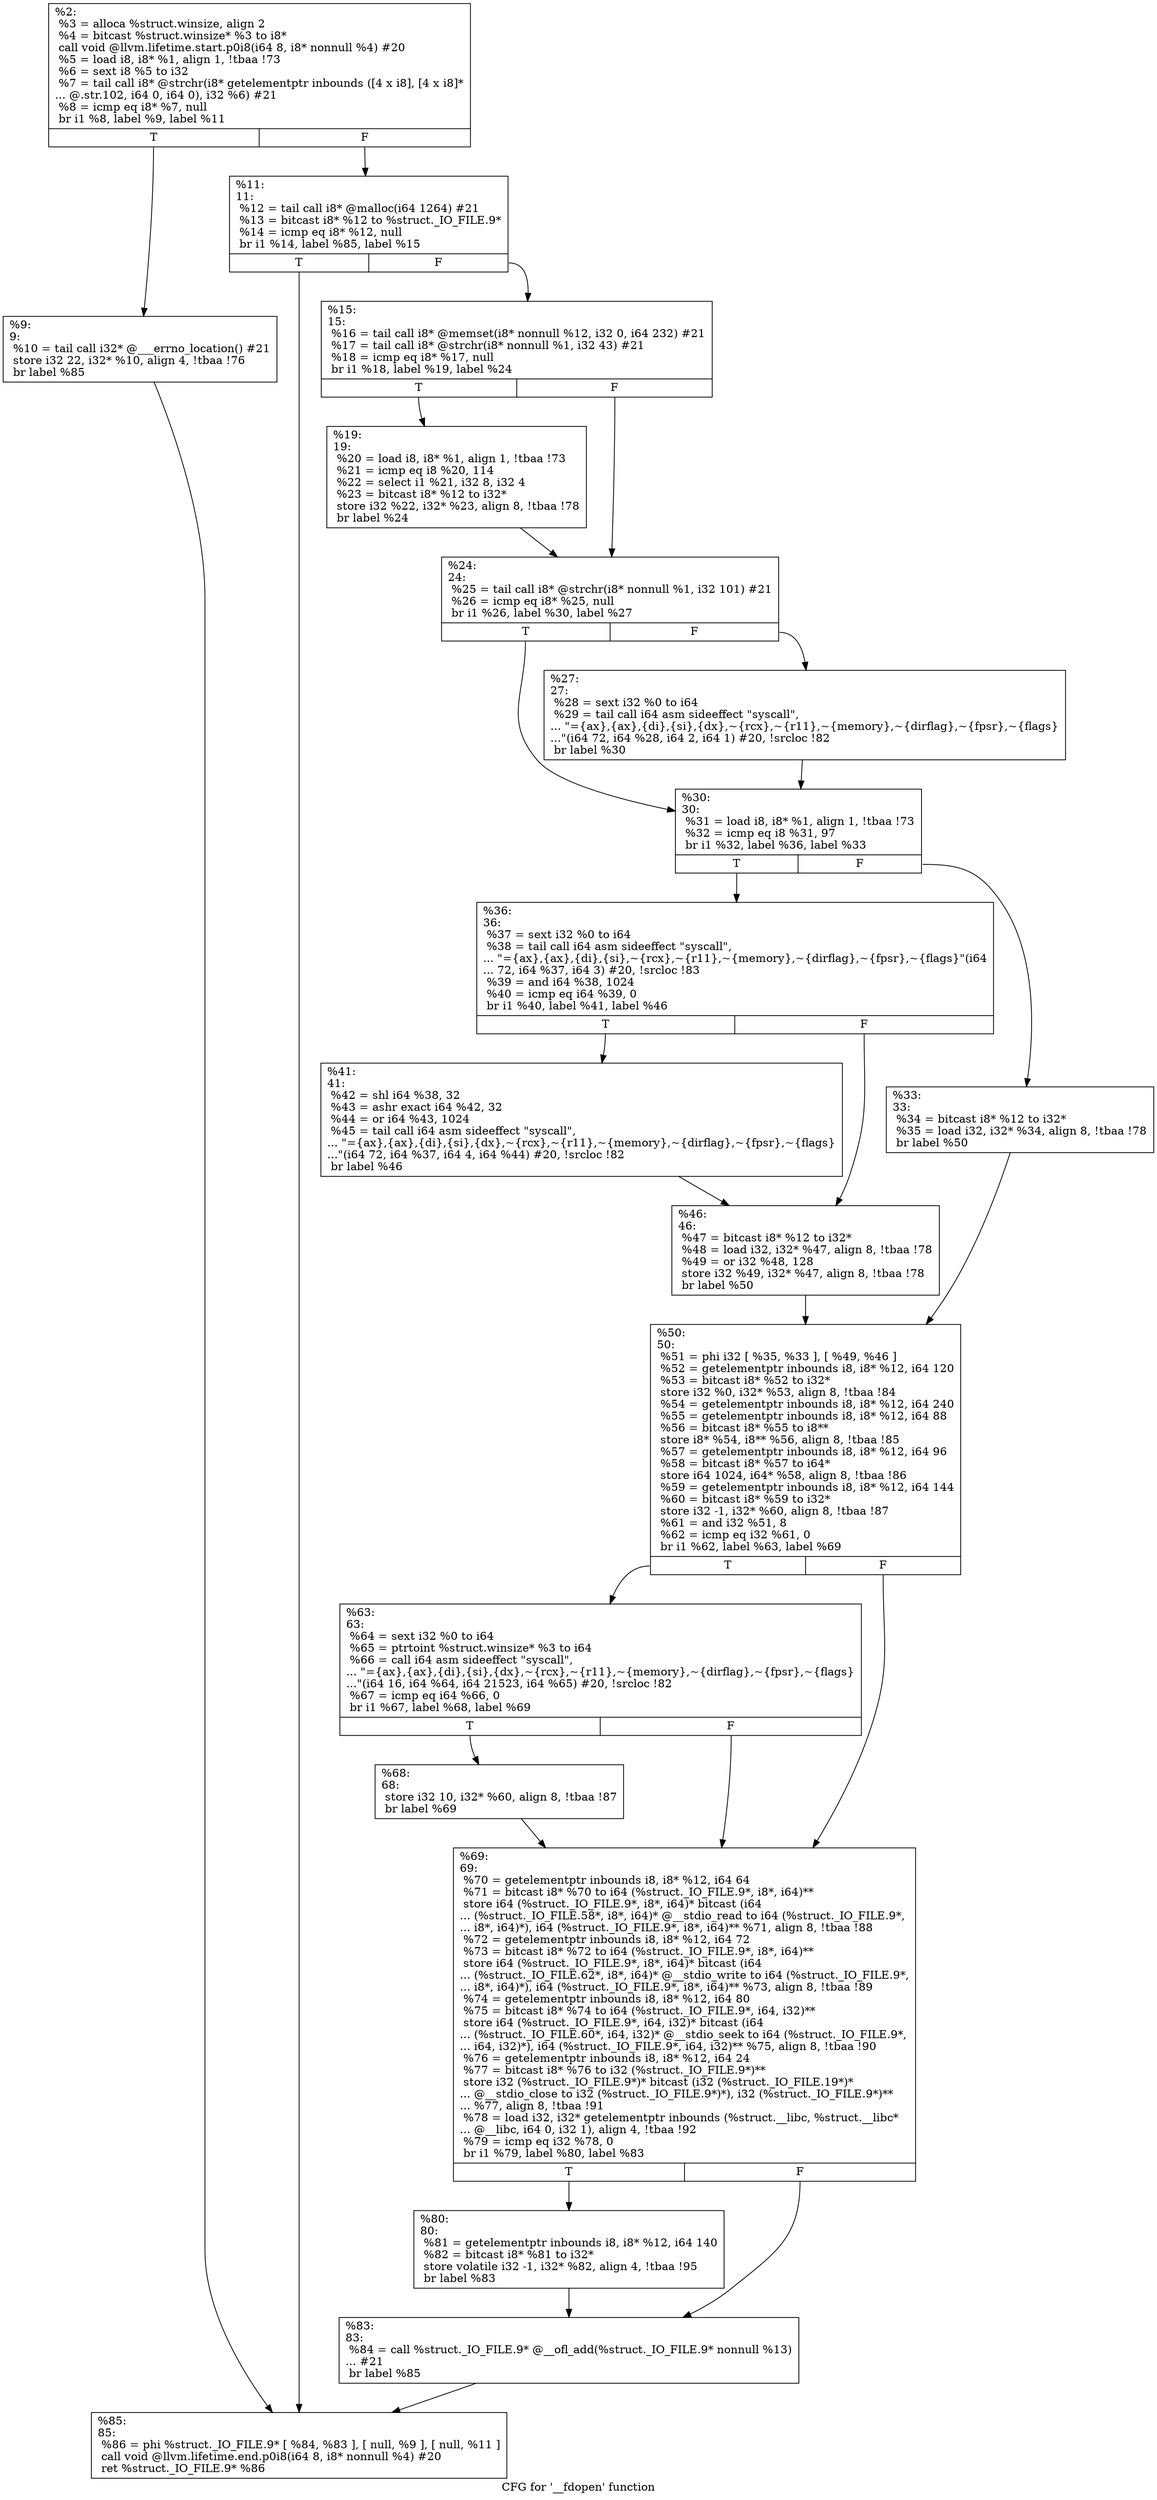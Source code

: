 digraph "CFG for '__fdopen' function" {
	label="CFG for '__fdopen' function";

	Node0x234c8c0 [shape=record,label="{%2:\l  %3 = alloca %struct.winsize, align 2\l  %4 = bitcast %struct.winsize* %3 to i8*\l  call void @llvm.lifetime.start.p0i8(i64 8, i8* nonnull %4) #20\l  %5 = load i8, i8* %1, align 1, !tbaa !73\l  %6 = sext i8 %5 to i32\l  %7 = tail call i8* @strchr(i8* getelementptr inbounds ([4 x i8], [4 x i8]*\l... @.str.102, i64 0, i64 0), i32 %6) #21\l  %8 = icmp eq i8* %7, null\l  br i1 %8, label %9, label %11\l|{<s0>T|<s1>F}}"];
	Node0x234c8c0:s0 -> Node0x234c9a0;
	Node0x234c8c0:s1 -> Node0x234ce40;
	Node0x234c9a0 [shape=record,label="{%9:\l9:                                                \l  %10 = tail call i32* @___errno_location() #21\l  store i32 22, i32* %10, align 4, !tbaa !76\l  br label %85\l}"];
	Node0x234c9a0 -> Node0x234d340;
	Node0x234ce40 [shape=record,label="{%11:\l11:                                               \l  %12 = tail call i8* @malloc(i64 1264) #21\l  %13 = bitcast i8* %12 to %struct._IO_FILE.9*\l  %14 = icmp eq i8* %12, null\l  br i1 %14, label %85, label %15\l|{<s0>T|<s1>F}}"];
	Node0x234ce40:s0 -> Node0x234d340;
	Node0x234ce40:s1 -> Node0x234ce90;
	Node0x234ce90 [shape=record,label="{%15:\l15:                                               \l  %16 = tail call i8* @memset(i8* nonnull %12, i32 0, i64 232) #21\l  %17 = tail call i8* @strchr(i8* nonnull %1, i32 43) #21\l  %18 = icmp eq i8* %17, null\l  br i1 %18, label %19, label %24\l|{<s0>T|<s1>F}}"];
	Node0x234ce90:s0 -> Node0x234cee0;
	Node0x234ce90:s1 -> Node0x234cf30;
	Node0x234cee0 [shape=record,label="{%19:\l19:                                               \l  %20 = load i8, i8* %1, align 1, !tbaa !73\l  %21 = icmp eq i8 %20, 114\l  %22 = select i1 %21, i32 8, i32 4\l  %23 = bitcast i8* %12 to i32*\l  store i32 %22, i32* %23, align 8, !tbaa !78\l  br label %24\l}"];
	Node0x234cee0 -> Node0x234cf30;
	Node0x234cf30 [shape=record,label="{%24:\l24:                                               \l  %25 = tail call i8* @strchr(i8* nonnull %1, i32 101) #21\l  %26 = icmp eq i8* %25, null\l  br i1 %26, label %30, label %27\l|{<s0>T|<s1>F}}"];
	Node0x234cf30:s0 -> Node0x234cfd0;
	Node0x234cf30:s1 -> Node0x234cf80;
	Node0x234cf80 [shape=record,label="{%27:\l27:                                               \l  %28 = sext i32 %0 to i64\l  %29 = tail call i64 asm sideeffect \"syscall\",\l... \"=\{ax\},\{ax\},\{di\},\{si\},\{dx\},~\{rcx\},~\{r11\},~\{memory\},~\{dirflag\},~\{fpsr\},~\{flags\}\l...\"(i64 72, i64 %28, i64 2, i64 1) #20, !srcloc !82\l  br label %30\l}"];
	Node0x234cf80 -> Node0x234cfd0;
	Node0x234cfd0 [shape=record,label="{%30:\l30:                                               \l  %31 = load i8, i8* %1, align 1, !tbaa !73\l  %32 = icmp eq i8 %31, 97\l  br i1 %32, label %36, label %33\l|{<s0>T|<s1>F}}"];
	Node0x234cfd0:s0 -> Node0x234d070;
	Node0x234cfd0:s1 -> Node0x234d020;
	Node0x234d020 [shape=record,label="{%33:\l33:                                               \l  %34 = bitcast i8* %12 to i32*\l  %35 = load i32, i32* %34, align 8, !tbaa !78\l  br label %50\l}"];
	Node0x234d020 -> Node0x234d160;
	Node0x234d070 [shape=record,label="{%36:\l36:                                               \l  %37 = sext i32 %0 to i64\l  %38 = tail call i64 asm sideeffect \"syscall\",\l... \"=\{ax\},\{ax\},\{di\},\{si\},~\{rcx\},~\{r11\},~\{memory\},~\{dirflag\},~\{fpsr\},~\{flags\}\"(i64\l... 72, i64 %37, i64 3) #20, !srcloc !83\l  %39 = and i64 %38, 1024\l  %40 = icmp eq i64 %39, 0\l  br i1 %40, label %41, label %46\l|{<s0>T|<s1>F}}"];
	Node0x234d070:s0 -> Node0x234d0c0;
	Node0x234d070:s1 -> Node0x234d110;
	Node0x234d0c0 [shape=record,label="{%41:\l41:                                               \l  %42 = shl i64 %38, 32\l  %43 = ashr exact i64 %42, 32\l  %44 = or i64 %43, 1024\l  %45 = tail call i64 asm sideeffect \"syscall\",\l... \"=\{ax\},\{ax\},\{di\},\{si\},\{dx\},~\{rcx\},~\{r11\},~\{memory\},~\{dirflag\},~\{fpsr\},~\{flags\}\l...\"(i64 72, i64 %37, i64 4, i64 %44) #20, !srcloc !82\l  br label %46\l}"];
	Node0x234d0c0 -> Node0x234d110;
	Node0x234d110 [shape=record,label="{%46:\l46:                                               \l  %47 = bitcast i8* %12 to i32*\l  %48 = load i32, i32* %47, align 8, !tbaa !78\l  %49 = or i32 %48, 128\l  store i32 %49, i32* %47, align 8, !tbaa !78\l  br label %50\l}"];
	Node0x234d110 -> Node0x234d160;
	Node0x234d160 [shape=record,label="{%50:\l50:                                               \l  %51 = phi i32 [ %35, %33 ], [ %49, %46 ]\l  %52 = getelementptr inbounds i8, i8* %12, i64 120\l  %53 = bitcast i8* %52 to i32*\l  store i32 %0, i32* %53, align 8, !tbaa !84\l  %54 = getelementptr inbounds i8, i8* %12, i64 240\l  %55 = getelementptr inbounds i8, i8* %12, i64 88\l  %56 = bitcast i8* %55 to i8**\l  store i8* %54, i8** %56, align 8, !tbaa !85\l  %57 = getelementptr inbounds i8, i8* %12, i64 96\l  %58 = bitcast i8* %57 to i64*\l  store i64 1024, i64* %58, align 8, !tbaa !86\l  %59 = getelementptr inbounds i8, i8* %12, i64 144\l  %60 = bitcast i8* %59 to i32*\l  store i32 -1, i32* %60, align 8, !tbaa !87\l  %61 = and i32 %51, 8\l  %62 = icmp eq i32 %61, 0\l  br i1 %62, label %63, label %69\l|{<s0>T|<s1>F}}"];
	Node0x234d160:s0 -> Node0x234d1b0;
	Node0x234d160:s1 -> Node0x234d250;
	Node0x234d1b0 [shape=record,label="{%63:\l63:                                               \l  %64 = sext i32 %0 to i64\l  %65 = ptrtoint %struct.winsize* %3 to i64\l  %66 = call i64 asm sideeffect \"syscall\",\l... \"=\{ax\},\{ax\},\{di\},\{si\},\{dx\},~\{rcx\},~\{r11\},~\{memory\},~\{dirflag\},~\{fpsr\},~\{flags\}\l...\"(i64 16, i64 %64, i64 21523, i64 %65) #20, !srcloc !82\l  %67 = icmp eq i64 %66, 0\l  br i1 %67, label %68, label %69\l|{<s0>T|<s1>F}}"];
	Node0x234d1b0:s0 -> Node0x234d200;
	Node0x234d1b0:s1 -> Node0x234d250;
	Node0x234d200 [shape=record,label="{%68:\l68:                                               \l  store i32 10, i32* %60, align 8, !tbaa !87\l  br label %69\l}"];
	Node0x234d200 -> Node0x234d250;
	Node0x234d250 [shape=record,label="{%69:\l69:                                               \l  %70 = getelementptr inbounds i8, i8* %12, i64 64\l  %71 = bitcast i8* %70 to i64 (%struct._IO_FILE.9*, i8*, i64)**\l  store i64 (%struct._IO_FILE.9*, i8*, i64)* bitcast (i64\l... (%struct._IO_FILE.58*, i8*, i64)* @__stdio_read to i64 (%struct._IO_FILE.9*,\l... i8*, i64)*), i64 (%struct._IO_FILE.9*, i8*, i64)** %71, align 8, !tbaa !88\l  %72 = getelementptr inbounds i8, i8* %12, i64 72\l  %73 = bitcast i8* %72 to i64 (%struct._IO_FILE.9*, i8*, i64)**\l  store i64 (%struct._IO_FILE.9*, i8*, i64)* bitcast (i64\l... (%struct._IO_FILE.62*, i8*, i64)* @__stdio_write to i64 (%struct._IO_FILE.9*,\l... i8*, i64)*), i64 (%struct._IO_FILE.9*, i8*, i64)** %73, align 8, !tbaa !89\l  %74 = getelementptr inbounds i8, i8* %12, i64 80\l  %75 = bitcast i8* %74 to i64 (%struct._IO_FILE.9*, i64, i32)**\l  store i64 (%struct._IO_FILE.9*, i64, i32)* bitcast (i64\l... (%struct._IO_FILE.60*, i64, i32)* @__stdio_seek to i64 (%struct._IO_FILE.9*,\l... i64, i32)*), i64 (%struct._IO_FILE.9*, i64, i32)** %75, align 8, !tbaa !90\l  %76 = getelementptr inbounds i8, i8* %12, i64 24\l  %77 = bitcast i8* %76 to i32 (%struct._IO_FILE.9*)**\l  store i32 (%struct._IO_FILE.9*)* bitcast (i32 (%struct._IO_FILE.19*)*\l... @__stdio_close to i32 (%struct._IO_FILE.9*)*), i32 (%struct._IO_FILE.9*)**\l... %77, align 8, !tbaa !91\l  %78 = load i32, i32* getelementptr inbounds (%struct.__libc, %struct.__libc*\l... @__libc, i64 0, i32 1), align 4, !tbaa !92\l  %79 = icmp eq i32 %78, 0\l  br i1 %79, label %80, label %83\l|{<s0>T|<s1>F}}"];
	Node0x234d250:s0 -> Node0x234d2a0;
	Node0x234d250:s1 -> Node0x234d2f0;
	Node0x234d2a0 [shape=record,label="{%80:\l80:                                               \l  %81 = getelementptr inbounds i8, i8* %12, i64 140\l  %82 = bitcast i8* %81 to i32*\l  store volatile i32 -1, i32* %82, align 4, !tbaa !95\l  br label %83\l}"];
	Node0x234d2a0 -> Node0x234d2f0;
	Node0x234d2f0 [shape=record,label="{%83:\l83:                                               \l  %84 = call %struct._IO_FILE.9* @__ofl_add(%struct._IO_FILE.9* nonnull %13)\l... #21\l  br label %85\l}"];
	Node0x234d2f0 -> Node0x234d340;
	Node0x234d340 [shape=record,label="{%85:\l85:                                               \l  %86 = phi %struct._IO_FILE.9* [ %84, %83 ], [ null, %9 ], [ null, %11 ]\l  call void @llvm.lifetime.end.p0i8(i64 8, i8* nonnull %4) #20\l  ret %struct._IO_FILE.9* %86\l}"];
}
